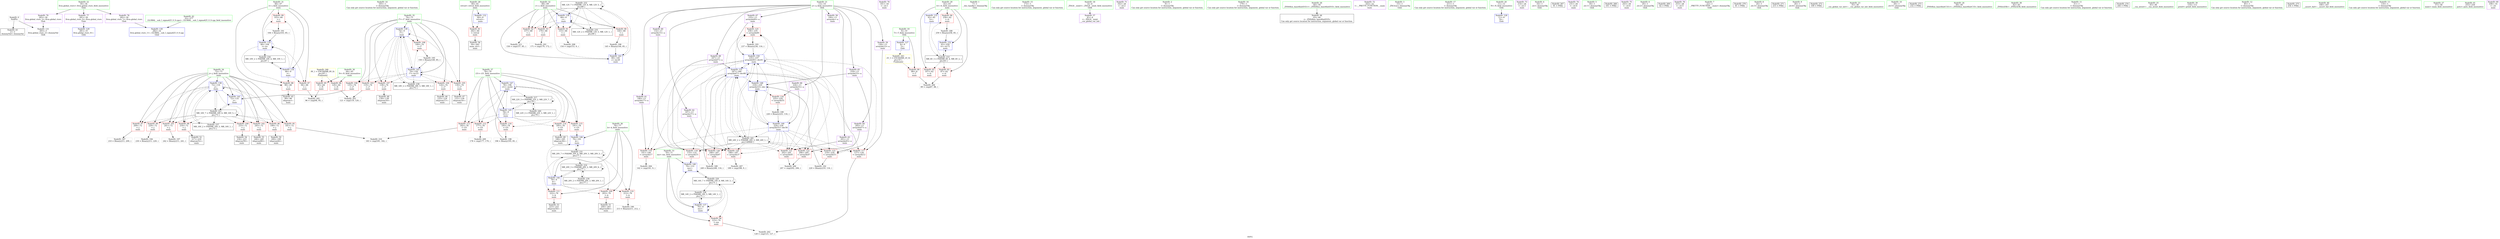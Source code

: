 digraph "SVFG" {
	label="SVFG";

	Node0x55f6f7ce0110 [shape=record,color=grey,label="{NodeID: 0\nNullPtr}"];
	Node0x55f6f7ce0110 -> Node0x55f6f7cfd8e0[style=solid];
	Node0x55f6f7ce0110 -> Node0x55f6f7d04250[style=solid];
	Node0x55f6f7cfde20 [shape=record,color=red,label="{NodeID: 97\n209\<--72\n\<--j\nmain\n}"];
	Node0x55f6f7cfde20 -> Node0x55f6f7d06db0[style=solid];
	Node0x55f6f7ce18d0 [shape=record,color=green,label="{NodeID: 14\n165\<--1\n\<--dummyObj\nCan only get source location for instruction, argument, global var or function.}"];
	Node0x55f6f7d018c0 [shape=record,color=grey,label="{NodeID: 194\n230 = Binary(211, 229, )\n}"];
	Node0x55f6f7cfe980 [shape=record,color=red,label="{NodeID: 111\n222\<--76\n\<--k\nmain\n}"];
	Node0x55f6f7cfe980 -> Node0x55f6f7cff180[style=solid];
	Node0x55f6f7ce1360 [shape=record,color=green,label="{NodeID: 28\n60\<--61\nretval\<--retval_field_insensitive\nmain\n}"];
	Node0x55f6f7ce1360 -> Node0x55f6f7d008d0[style=solid];
	Node0x55f6f7ce1360 -> Node0x55f6f7d04350[style=solid];
	Node0x55f6f7d09d40 [shape=record,color=grey,label="{NodeID: 208\n154 = cmp(153, 9, )\n}"];
	Node0x55f6f7d03cb0 [shape=record,color=red,label="{NodeID: 125\n236\<--235\n\<--arrayidx60\nmain\n}"];
	Node0x55f6f7d03cb0 -> Node0x55f6f7d01740[style=solid];
	Node0x55f6f7cfd7e0 [shape=record,color=green,label="{NodeID: 42\n32\<--277\n_GLOBAL__sub_I_sigma425_0_0.cpp\<--_GLOBAL__sub_I_sigma425_0_0.cpp_field_insensitive\n}"];
	Node0x55f6f7cfd7e0 -> Node0x55f6f7d04150[style=solid];
	Node0x55f6f7d04900 [shape=record,color=blue,label="{NodeID: 139\n74\<--9\ni7\<--\nmain\n}"];
	Node0x55f6f7d04900 -> Node0x55f6f7cfe300[style=dashed];
	Node0x55f6f7d04900 -> Node0x55f6f7cfe3d0[style=dashed];
	Node0x55f6f7d04900 -> Node0x55f6f7cfe4a0[style=dashed];
	Node0x55f6f7d04900 -> Node0x55f6f7cfe570[style=dashed];
	Node0x55f6f7d04900 -> Node0x55f6f7cfe640[style=dashed];
	Node0x55f6f7d04900 -> Node0x55f6f7cfe710[style=dashed];
	Node0x55f6f7d04900 -> Node0x55f6f7d04900[style=dashed];
	Node0x55f6f7d04900 -> Node0x55f6f7d04c40[style=dashed];
	Node0x55f6f7d04900 -> Node0x55f6f7d18a30[style=dashed];
	Node0x55f6f7cff3f0 [shape=record,color=black,label="{NodeID: 56\n59\<--262\nmain_ret\<--\nmain\n}"];
	Node0x55f6f7d18030 [shape=record,color=black,label="{NodeID: 236\nMR_14V_2 = PHI(MR_14V_5, MR_14V_1, )\npts\{71 \}\n}"];
	Node0x55f6f7d18030 -> Node0x55f6f7d04760[style=dashed];
	Node0x55f6f7cfff50 [shape=record,color=purple,label="{NodeID: 70\n161\<--18\n\<--.str.1\nmain\n}"];
	Node0x55f6f7d00b40 [shape=record,color=red,label="{NodeID: 84\n258\<--62\n\<--tt\nmain\n}"];
	Node0x55f6f7d00b40 -> Node0x55f6f7d06f30[style=solid];
	Node0x55f6f7cf8ed0 [shape=record,color=green,label="{NodeID: 1\n7\<--1\n__dso_handle\<--dummyObj\nGlob }"];
	Node0x55f6f7cfdef0 [shape=record,color=red,label="{NodeID: 98\n216\<--72\n\<--j\nmain\n}"];
	Node0x55f6f7cfdef0 -> Node0x55f6f7cff0b0[style=solid];
	Node0x55f6f7ce19a0 [shape=record,color=green,label="{NodeID: 15\n172\<--1\n\<--dummyObj\nCan only get source location for instruction, argument, global var or function.}"];
	Node0x55f6f7d01a40 [shape=record,color=grey,label="{NodeID: 195\n150 = Binary(149, 85, )\n}"];
	Node0x55f6f7d01a40 -> Node0x55f6f7d04c40[style=solid];
	Node0x55f6f7cfea50 [shape=record,color=red,label="{NodeID: 112\n177\<--78\n\<--i31\nmain\n}"];
	Node0x55f6f7cfea50 -> Node0x55f6f7d09ec0[style=solid];
	Node0x55f6f7ce1430 [shape=record,color=green,label="{NodeID: 29\n62\<--63\ntt\<--tt_field_insensitive\nmain\n}"];
	Node0x55f6f7ce1430 -> Node0x55f6f7d009a0[style=solid];
	Node0x55f6f7ce1430 -> Node0x55f6f7d00a70[style=solid];
	Node0x55f6f7ce1430 -> Node0x55f6f7d00b40[style=solid];
	Node0x55f6f7ce1430 -> Node0x55f6f7d04420[style=solid];
	Node0x55f6f7ce1430 -> Node0x55f6f7d05390[style=solid];
	Node0x55f6f7d09ec0 [shape=record,color=grey,label="{NodeID: 209\n178 = cmp(177, 179, )\n}"];
	Node0x55f6f7d03d80 [shape=record,color=red,label="{NodeID: 126\n248\<--247\n\<--arrayidx67\nmain\n}"];
	Node0x55f6f7d03d80 -> Node0x55f6f7d070b0[style=solid];
	Node0x55f6f7cfd8e0 [shape=record,color=black,label="{NodeID: 43\n2\<--3\ndummyVal\<--dummyVal\n}"];
	Node0x55f6f7d049d0 [shape=record,color=blue,label="{NodeID: 140\n70\<--133\nmx\<--\nmain\n}"];
	Node0x55f6f7d049d0 -> Node0x55f6f7d13030[style=dashed];
	Node0x55f6f7cff4c0 [shape=record,color=purple,label="{NodeID: 57\n41\<--4\n\<--_ZStL8__ioinit\n__cxx_global_var_init\n}"];
	Node0x55f6f7d18530 [shape=record,color=black,label="{NodeID: 237\nMR_16V_2 = PHI(MR_16V_5, MR_16V_1, )\npts\{73 \}\n}"];
	Node0x55f6f7d18530 -> Node0x55f6f7d04830[style=dashed];
	Node0x55f6f7d00020 [shape=record,color=purple,label="{NodeID: 71\n162\<--20\n\<--.str.2\nmain\n}"];
	Node0x55f6f7d00c10 [shape=record,color=red,label="{NodeID: 85\n95\<--64\n\<--N\nmain\n}"];
	Node0x55f6f7d00c10 -> Node0x55f6f7d098c0[style=solid];
	Node0x55f6f7cdf220 [shape=record,color=green,label="{NodeID: 2\n9\<--1\n\<--dummyObj\nCan only get source location for instruction, argument, global var or function.}"];
	Node0x55f6f7cfdfc0 [shape=record,color=red,label="{NodeID: 99\n229\<--72\n\<--j\nmain\n}"];
	Node0x55f6f7cfdfc0 -> Node0x55f6f7d018c0[style=solid];
	Node0x55f6f7ce1a70 [shape=record,color=green,label="{NodeID: 16\n179\<--1\n\<--dummyObj\nCan only get source location for instruction, argument, global var or function.}"];
	Node0x55f6f7d01bc0 [shape=record,color=grey,label="{NodeID: 196\n145 = Binary(144, 85, )\n}"];
	Node0x55f6f7d01bc0 -> Node0x55f6f7d04b70[style=solid];
	Node0x55f6f7cfeb20 [shape=record,color=red,label="{NodeID: 113\n182\<--78\n\<--i31\nmain\n}"];
	Node0x55f6f7cfeb20 -> Node0x55f6f7d0a040[style=solid];
	Node0x55f6f7ce1500 [shape=record,color=green,label="{NodeID: 30\n64\<--65\nN\<--N_field_insensitive\nmain\n}"];
	Node0x55f6f7ce1500 -> Node0x55f6f7d00c10[style=solid];
	Node0x55f6f7ce1500 -> Node0x55f6f7d00ce0[style=solid];
	Node0x55f6f7d0a040 [shape=record,color=grey,label="{NodeID: 210\n183 = cmp(181, 182, )\n}"];
	Node0x55f6f7d03e50 [shape=record,color=blue,label="{NodeID: 127\n8\<--9\nT\<--\nGlob }"];
	Node0x55f6f7d03e50 -> Node0x55f6f7d1a730[style=dashed];
	Node0x55f6f7cfd9e0 [shape=record,color=black,label="{NodeID: 44\n43\<--44\n\<--_ZNSt8ios_base4InitD1Ev\nCan only get source location for instruction, argument, global var or function.}"];
	Node0x55f6f7d04aa0 [shape=record,color=blue,label="{NodeID: 141\n72\<--135\nj\<--\nmain\n}"];
	Node0x55f6f7d04aa0 -> Node0x55f6f7d13530[style=dashed];
	Node0x55f6f7cff590 [shape=record,color=purple,label="{NodeID: 58\n100\<--13\narrayidx\<--a\nmain\n}"];
	Node0x55f6f7d18a30 [shape=record,color=black,label="{NodeID: 238\nMR_18V_2 = PHI(MR_18V_5, MR_18V_1, )\npts\{75 \}\n}"];
	Node0x55f6f7d18a30 -> Node0x55f6f7d04900[style=dashed];
	Node0x55f6f7d000f0 [shape=record,color=purple,label="{NodeID: 72\n163\<--22\n\<--__PRETTY_FUNCTION__.main\nmain\n}"];
	Node0x55f6f7d00ce0 [shape=record,color=red,label="{NodeID: 86\n120\<--64\n\<--N\nmain\n}"];
	Node0x55f6f7d00ce0 -> Node0x55f6f7d095c0[style=solid];
	Node0x55f6f7ce0470 [shape=record,color=green,label="{NodeID: 3\n15\<--1\n_ZSt3cin\<--dummyObj\nGlob }"];
	Node0x55f6f7cfe090 [shape=record,color=red,label="{NodeID: 100\n233\<--72\n\<--j\nmain\n}"];
	Node0x55f6f7cfe090 -> Node0x55f6f7cff250[style=solid];
	Node0x55f6f7ce1bb0 [shape=record,color=green,label="{NodeID: 17\n211\<--1\n\<--dummyObj\nCan only get source location for instruction, argument, global var or function.}"];
	Node0x55f6f7d01d40 [shape=record,color=grey,label="{NodeID: 197\n242 = Binary(211, 241, )\n}"];
	Node0x55f6f7cfebf0 [shape=record,color=red,label="{NodeID: 114\n185\<--78\n\<--i31\nmain\n}"];
	Node0x55f6f7cfebf0 -> Node0x55f6f7cfee40[style=solid];
	Node0x55f6f7cfcfd0 [shape=record,color=green,label="{NodeID: 31\n66\<--67\ni\<--i_field_insensitive\nmain\n}"];
	Node0x55f6f7cfcfd0 -> Node0x55f6f7d00db0[style=solid];
	Node0x55f6f7cfcfd0 -> Node0x55f6f7d00e80[style=solid];
	Node0x55f6f7cfcfd0 -> Node0x55f6f7d00f50[style=solid];
	Node0x55f6f7cfcfd0 -> Node0x55f6f7d044f0[style=solid];
	Node0x55f6f7cfcfd0 -> Node0x55f6f7d045c0[style=solid];
	Node0x55f6f7d0a1c0 [shape=record,color=grey,label="{NodeID: 211\n158 = cmp(157, 85, )\n}"];
	Node0x55f6f7d03f50 [shape=record,color=blue,label="{NodeID: 128\n11\<--9\nN\<--\nGlob }"];
	Node0x55f6f7cfdae0 [shape=record,color=black,label="{NodeID: 45\n99\<--98\nidxprom\<--\nmain\n}"];
	Node0x55f6f7d04b70 [shape=record,color=blue,label="{NodeID: 142\n68\<--145\nc\<--inc20\nmain\n}"];
	Node0x55f6f7d04b70 -> Node0x55f6f7d16c30[style=dashed];
	Node0x55f6f7cff660 [shape=record,color=purple,label="{NodeID: 59\n126\<--13\narrayidx12\<--a\nmain\n}"];
	Node0x55f6f7cff660 -> Node0x55f6f7d03630[style=solid];
	Node0x55f6f7d19740 [shape=record,color=black,label="{NodeID: 239\nMR_20V_2 = PHI(MR_20V_3, MR_20V_1, )\npts\{77 \}\n}"];
	Node0x55f6f7d19740 -> Node0x55f6f7d11c30[style=dashed];
	Node0x55f6f7d001c0 [shape=record,color=purple,label="{NodeID: 73\n214\<--24\n\<--.str.3\nmain\n}"];
	Node0x55f6f7d00db0 [shape=record,color=red,label="{NodeID: 87\n94\<--66\n\<--i\nmain\n}"];
	Node0x55f6f7d00db0 -> Node0x55f6f7d098c0[style=solid];
	Node0x55f6f7ce02f0 [shape=record,color=green,label="{NodeID: 4\n16\<--1\n.str\<--dummyObj\nGlob }"];
	Node0x55f6f7d277a0 [shape=record,color=black,label="{NodeID: 267\n91 = PHI()\n}"];
	Node0x55f6f7cfe160 [shape=record,color=red,label="{NodeID: 101\n241\<--72\n\<--j\nmain\n}"];
	Node0x55f6f7cfe160 -> Node0x55f6f7d01d40[style=solid];
	Node0x55f6f7ce1c80 [shape=record,color=green,label="{NodeID: 18\n4\<--6\n_ZStL8__ioinit\<--_ZStL8__ioinit_field_insensitive\nGlob }"];
	Node0x55f6f7ce1c80 -> Node0x55f6f7cff4c0[style=solid];
	Node0x55f6f7d01ec0 [shape=record,color=grey,label="{NodeID: 198\n196 = Binary(195, 85, )\n}"];
	Node0x55f6f7d01ec0 -> Node0x55f6f7d04f80[style=solid];
	Node0x55f6f7cfecc0 [shape=record,color=red,label="{NodeID: 115\n191\<--78\n\<--i31\nmain\n}"];
	Node0x55f6f7cfecc0 -> Node0x55f6f7d04eb0[style=solid];
	Node0x55f6f7cfd060 [shape=record,color=green,label="{NodeID: 32\n68\<--69\nc\<--c_field_insensitive\nmain\n}"];
	Node0x55f6f7cfd060 -> Node0x55f6f7d01020[style=solid];
	Node0x55f6f7cfd060 -> Node0x55f6f7d010f0[style=solid];
	Node0x55f6f7cfd060 -> Node0x55f6f7d011c0[style=solid];
	Node0x55f6f7cfd060 -> Node0x55f6f7d01290[style=solid];
	Node0x55f6f7cfd060 -> Node0x55f6f7d04690[style=solid];
	Node0x55f6f7cfd060 -> Node0x55f6f7d04b70[style=solid];
	Node0x55f6f7d04050 [shape=record,color=blue,label="{NodeID: 129\n281\<--31\nllvm.global_ctors_0\<--\nGlob }"];
	Node0x55f6f7cfdbb0 [shape=record,color=black,label="{NodeID: 46\n125\<--124\nidxprom11\<--\nmain\n}"];
	Node0x55f6f7d04c40 [shape=record,color=blue,label="{NodeID: 143\n74\<--150\ni7\<--inc23\nmain\n}"];
	Node0x55f6f7d04c40 -> Node0x55f6f7cfe300[style=dashed];
	Node0x55f6f7d04c40 -> Node0x55f6f7cfe3d0[style=dashed];
	Node0x55f6f7d04c40 -> Node0x55f6f7cfe4a0[style=dashed];
	Node0x55f6f7d04c40 -> Node0x55f6f7cfe570[style=dashed];
	Node0x55f6f7d04c40 -> Node0x55f6f7cfe640[style=dashed];
	Node0x55f6f7d04c40 -> Node0x55f6f7cfe710[style=dashed];
	Node0x55f6f7d04c40 -> Node0x55f6f7d04900[style=dashed];
	Node0x55f6f7d04c40 -> Node0x55f6f7d04c40[style=dashed];
	Node0x55f6f7d04c40 -> Node0x55f6f7d18a30[style=dashed];
	Node0x55f6f7cff730 [shape=record,color=purple,label="{NodeID: 60\n132\<--13\narrayidx15\<--a\nmain\n}"];
	Node0x55f6f7cff730 -> Node0x55f6f7d03700[style=solid];
	Node0x55f6f7d19830 [shape=record,color=black,label="{NodeID: 240\nMR_22V_2 = PHI(MR_22V_3, MR_22V_1, )\npts\{79 \}\n}"];
	Node0x55f6f7d19830 -> Node0x55f6f7d12130[style=dashed];
	Node0x55f6f7d00290 [shape=record,color=purple,label="{NodeID: 74\n231\<--26\n\<--.str.4\nmain\n}"];
	Node0x55f6f7d00e80 [shape=record,color=red,label="{NodeID: 88\n98\<--66\n\<--i\nmain\n}"];
	Node0x55f6f7d00e80 -> Node0x55f6f7cfdae0[style=solid];
	Node0x55f6f7ce0380 [shape=record,color=green,label="{NodeID: 5\n18\<--1\n.str.1\<--dummyObj\nGlob }"];
	Node0x55f6f7d27f40 [shape=record,color=black,label="{NodeID: 268\n101 = PHI()\n}"];
	Node0x55f6f7cfe230 [shape=record,color=red,label="{NodeID: 102\n245\<--72\n\<--j\nmain\n}"];
	Node0x55f6f7cfe230 -> Node0x55f6f7cff320[style=solid];
	Node0x55f6f7ce1d50 [shape=record,color=green,label="{NodeID: 19\n8\<--10\nT\<--T_field_insensitive\nGlob }"];
	Node0x55f6f7ce1d50 -> Node0x55f6f7d00800[style=solid];
	Node0x55f6f7ce1d50 -> Node0x55f6f7d03e50[style=solid];
	Node0x55f6f7d02040 [shape=record,color=grey,label="{NodeID: 199\n226 = Binary(225, 116, )\n}"];
	Node0x55f6f7d02040 -> Node0x55f6f7d05120[style=solid];
	Node0x55f6f7d03560 [shape=record,color=red,label="{NodeID: 116\n195\<--78\n\<--i31\nmain\n}"];
	Node0x55f6f7d03560 -> Node0x55f6f7d01ec0[style=solid];
	Node0x55f6f7cfd0f0 [shape=record,color=green,label="{NodeID: 33\n70\<--71\nmx\<--mx_field_insensitive\nmain\n}"];
	Node0x55f6f7cfd0f0 -> Node0x55f6f7d01360[style=solid];
	Node0x55f6f7cfd0f0 -> Node0x55f6f7d04760[style=solid];
	Node0x55f6f7cfd0f0 -> Node0x55f6f7d049d0[style=solid];
	Node0x55f6f7d04150 [shape=record,color=blue,label="{NodeID: 130\n282\<--32\nllvm.global_ctors_1\<--_GLOBAL__sub_I_sigma425_0_0.cpp\nGlob }"];
	Node0x55f6f7cfdc80 [shape=record,color=black,label="{NodeID: 47\n131\<--130\nidxprom14\<--\nmain\n}"];
	Node0x55f6f7d04d10 [shape=record,color=blue,label="{NodeID: 144\n76\<--9\nk\<--\nmain\n}"];
	Node0x55f6f7d04d10 -> Node0x55f6f7cfe7e0[style=dashed];
	Node0x55f6f7d04d10 -> Node0x55f6f7cfe8b0[style=dashed];
	Node0x55f6f7d04d10 -> Node0x55f6f7cfe980[style=dashed];
	Node0x55f6f7d04d10 -> Node0x55f6f7d04eb0[style=dashed];
	Node0x55f6f7d04d10 -> Node0x55f6f7d11c30[style=dashed];
	Node0x55f6f7d04d10 -> Node0x55f6f7d16730[style=dashed];
	Node0x55f6f7cff800 [shape=record,color=purple,label="{NodeID: 61\n140\<--13\narrayidx17\<--a\nmain\n}"];
	Node0x55f6f7cff800 -> Node0x55f6f7d037d0[style=solid];
	Node0x55f6f7d19d30 [shape=record,color=black,label="{NodeID: 241\nMR_24V_2 = PHI(MR_24V_3, MR_24V_1, )\npts\{140000 \}\n}"];
	Node0x55f6f7d19d30 -> Node0x55f6f7d03630[style=dashed];
	Node0x55f6f7d19d30 -> Node0x55f6f7d03700[style=dashed];
	Node0x55f6f7d19d30 -> Node0x55f6f7d037d0[style=dashed];
	Node0x55f6f7d19d30 -> Node0x55f6f7d038a0[style=dashed];
	Node0x55f6f7d19d30 -> Node0x55f6f7d03970[style=dashed];
	Node0x55f6f7d19d30 -> Node0x55f6f7d03a40[style=dashed];
	Node0x55f6f7d19d30 -> Node0x55f6f7d03b10[style=dashed];
	Node0x55f6f7d19d30 -> Node0x55f6f7d03cb0[style=dashed];
	Node0x55f6f7d19d30 -> Node0x55f6f7d03d80[style=dashed];
	Node0x55f6f7d19d30 -> Node0x55f6f7d05050[style=dashed];
	Node0x55f6f7d19d30 -> Node0x55f6f7d051f0[style=dashed];
	Node0x55f6f7d19d30 -> Node0x55f6f7d052c0[style=dashed];
	Node0x55f6f7d19d30 -> Node0x55f6f7d19d30[style=dashed];
	Node0x55f6f7d00360 [shape=record,color=purple,label="{NodeID: 75\n243\<--26\n\<--.str.4\nmain\n}"];
	Node0x55f6f7d00f50 [shape=record,color=red,label="{NodeID: 89\n103\<--66\n\<--i\nmain\n}"];
	Node0x55f6f7d00f50 -> Node0x55f6f7d073b0[style=solid];
	Node0x55f6f7ce0df0 [shape=record,color=green,label="{NodeID: 6\n20\<--1\n.str.2\<--dummyObj\nGlob }"];
	Node0x55f6f7d28040 [shape=record,color=black,label="{NodeID: 269\n42 = PHI()\n}"];
	Node0x55f6f7cfe300 [shape=record,color=red,label="{NodeID: 103\n119\<--74\n\<--i7\nmain\n}"];
	Node0x55f6f7cfe300 -> Node0x55f6f7d095c0[style=solid];
	Node0x55f6f7ce1e20 [shape=record,color=green,label="{NodeID: 20\n11\<--12\nN\<--N_field_insensitive\nGlob }"];
	Node0x55f6f7ce1e20 -> Node0x55f6f7d03f50[style=solid];
	Node0x55f6f7d021c0 [shape=record,color=grey,label="{NodeID: 200\n207 = cmp(202, 206, )\n}"];
	Node0x55f6f7d03630 [shape=record,color=red,label="{NodeID: 117\n127\<--126\n\<--arrayidx12\nmain\n}"];
	Node0x55f6f7d03630 -> Node0x55f6f7d09480[style=solid];
	Node0x55f6f7cfd180 [shape=record,color=green,label="{NodeID: 34\n72\<--73\nj\<--j_field_insensitive\nmain\n}"];
	Node0x55f6f7cfd180 -> Node0x55f6f7d01430[style=solid];
	Node0x55f6f7cfd180 -> Node0x55f6f7cfdd50[style=solid];
	Node0x55f6f7cfd180 -> Node0x55f6f7cfde20[style=solid];
	Node0x55f6f7cfd180 -> Node0x55f6f7cfdef0[style=solid];
	Node0x55f6f7cfd180 -> Node0x55f6f7cfdfc0[style=solid];
	Node0x55f6f7cfd180 -> Node0x55f6f7cfe090[style=solid];
	Node0x55f6f7cfd180 -> Node0x55f6f7cfe160[style=solid];
	Node0x55f6f7cfd180 -> Node0x55f6f7cfe230[style=solid];
	Node0x55f6f7cfd180 -> Node0x55f6f7d04830[style=solid];
	Node0x55f6f7cfd180 -> Node0x55f6f7d04aa0[style=solid];
	Node0x55f6f7d04250 [shape=record,color=blue, style = dotted,label="{NodeID: 131\n283\<--3\nllvm.global_ctors_2\<--dummyVal\nGlob }"];
	Node0x55f6f7cfed70 [shape=record,color=black,label="{NodeID: 48\n139\<--138\nidxprom16\<--\nmain\n}"];
	Node0x55f6f7d04de0 [shape=record,color=blue,label="{NodeID: 145\n78\<--9\ni31\<--\nmain\n}"];
	Node0x55f6f7d04de0 -> Node0x55f6f7cfea50[style=dashed];
	Node0x55f6f7d04de0 -> Node0x55f6f7cfeb20[style=dashed];
	Node0x55f6f7d04de0 -> Node0x55f6f7cfebf0[style=dashed];
	Node0x55f6f7d04de0 -> Node0x55f6f7cfecc0[style=dashed];
	Node0x55f6f7d04de0 -> Node0x55f6f7d03560[style=dashed];
	Node0x55f6f7d04de0 -> Node0x55f6f7d04f80[style=dashed];
	Node0x55f6f7d04de0 -> Node0x55f6f7d12130[style=dashed];
	Node0x55f6f7cff8d0 [shape=record,color=purple,label="{NodeID: 62\n187\<--13\narrayidx37\<--a\nmain\n}"];
	Node0x55f6f7cff8d0 -> Node0x55f6f7d038a0[style=solid];
	Node0x55f6f7d00430 [shape=record,color=purple,label="{NodeID: 76\n253\<--28\n\<--.str.5\nmain\n}"];
	Node0x55f6f7d01020 [shape=record,color=red,label="{NodeID: 90\n144\<--68\n\<--c\nmain\n}"];
	Node0x55f6f7d01020 -> Node0x55f6f7d01bc0[style=solid];
	Node0x55f6f7ce0e80 [shape=record,color=green,label="{NodeID: 7\n22\<--1\n__PRETTY_FUNCTION__.main\<--dummyObj\nGlob }"];
	Node0x55f6f7d28140 [shape=record,color=black,label="{NodeID: 270\n81 = PHI()\n}"];
	Node0x55f6f7d06db0 [shape=record,color=grey,label="{NodeID: 187\n210 = Binary(211, 209, )\n}"];
	Node0x55f6f7cfe3d0 [shape=record,color=red,label="{NodeID: 104\n124\<--74\n\<--i7\nmain\n}"];
	Node0x55f6f7cfe3d0 -> Node0x55f6f7cfdbb0[style=solid];
	Node0x55f6f7ce0560 [shape=record,color=green,label="{NodeID: 21\n13\<--14\na\<--a_field_insensitive\nGlob }"];
	Node0x55f6f7ce0560 -> Node0x55f6f7cff590[style=solid];
	Node0x55f6f7ce0560 -> Node0x55f6f7cff660[style=solid];
	Node0x55f6f7ce0560 -> Node0x55f6f7cff730[style=solid];
	Node0x55f6f7ce0560 -> Node0x55f6f7cff800[style=solid];
	Node0x55f6f7ce0560 -> Node0x55f6f7cff8d0[style=solid];
	Node0x55f6f7ce0560 -> Node0x55f6f7cff9a0[style=solid];
	Node0x55f6f7ce0560 -> Node0x55f6f7cffa70[style=solid];
	Node0x55f6f7ce0560 -> Node0x55f6f7cffb40[style=solid];
	Node0x55f6f7ce0560 -> Node0x55f6f7cffc10[style=solid];
	Node0x55f6f7ce0560 -> Node0x55f6f7cffce0[style=solid];
	Node0x55f6f7ce0560 -> Node0x55f6f7cffdb0[style=solid];
	Node0x55f6f7d02340 [shape=record,color=grey,label="{NodeID: 201\n171 = cmp(170, 172, )\n}"];
	Node0x55f6f7d03700 [shape=record,color=red,label="{NodeID: 118\n133\<--132\n\<--arrayidx15\nmain\n}"];
	Node0x55f6f7d03700 -> Node0x55f6f7d049d0[style=solid];
	Node0x55f6f7cfd210 [shape=record,color=green,label="{NodeID: 35\n74\<--75\ni7\<--i7_field_insensitive\nmain\n}"];
	Node0x55f6f7cfd210 -> Node0x55f6f7cfe300[style=solid];
	Node0x55f6f7cfd210 -> Node0x55f6f7cfe3d0[style=solid];
	Node0x55f6f7cfd210 -> Node0x55f6f7cfe4a0[style=solid];
	Node0x55f6f7cfd210 -> Node0x55f6f7cfe570[style=solid];
	Node0x55f6f7cfd210 -> Node0x55f6f7cfe640[style=solid];
	Node0x55f6f7cfd210 -> Node0x55f6f7cfe710[style=solid];
	Node0x55f6f7cfd210 -> Node0x55f6f7d04900[style=solid];
	Node0x55f6f7cfd210 -> Node0x55f6f7d04c40[style=solid];
	Node0x55f6f7d04350 [shape=record,color=blue,label="{NodeID: 132\n60\<--9\nretval\<--\nmain\n}"];
	Node0x55f6f7d04350 -> Node0x55f6f7d008d0[style=dashed];
	Node0x55f6f7cfee40 [shape=record,color=black,label="{NodeID: 49\n186\<--185\nidxprom36\<--\nmain\n}"];
	Node0x55f6f7d04eb0 [shape=record,color=blue,label="{NodeID: 146\n76\<--191\nk\<--\nmain\n}"];
	Node0x55f6f7d04eb0 -> Node0x55f6f7d16730[style=dashed];
	Node0x55f6f7cff9a0 [shape=record,color=purple,label="{NodeID: 63\n201\<--13\narrayidx45\<--a\nmain\n}"];
	Node0x55f6f7cff9a0 -> Node0x55f6f7d03970[style=solid];
	Node0x55f6f7d1a730 [shape=record,color=yellow,style=double,label="{NodeID: 243\n2V_1 = ENCHI(MR_2V_0)\npts\{10 \}\nFun[main]}"];
	Node0x55f6f7d1a730 -> Node0x55f6f7d00800[style=dashed];
	Node0x55f6f7d00500 [shape=record,color=purple,label="{NodeID: 77\n281\<--30\nllvm.global_ctors_0\<--llvm.global_ctors\nGlob }"];
	Node0x55f6f7d00500 -> Node0x55f6f7d04050[style=solid];
	Node0x55f6f7d010f0 [shape=record,color=red,label="{NodeID: 91\n153\<--68\n\<--c\nmain\n}"];
	Node0x55f6f7d010f0 -> Node0x55f6f7d09d40[style=solid];
	Node0x55f6f7ce1660 [shape=record,color=green,label="{NodeID: 8\n24\<--1\n.str.3\<--dummyObj\nGlob }"];
	Node0x55f6f7d28240 [shape=record,color=black,label="{NodeID: 271\n215 = PHI()\n}"];
	Node0x55f6f7d06f30 [shape=record,color=grey,label="{NodeID: 188\n259 = Binary(258, 85, )\n}"];
	Node0x55f6f7d06f30 -> Node0x55f6f7d05390[style=solid];
	Node0x55f6f7cfe4a0 [shape=record,color=red,label="{NodeID: 105\n130\<--74\n\<--i7\nmain\n}"];
	Node0x55f6f7cfe4a0 -> Node0x55f6f7cfdc80[style=solid];
	Node0x55f6f7ce0630 [shape=record,color=green,label="{NodeID: 22\n30\<--34\nllvm.global_ctors\<--llvm.global_ctors_field_insensitive\nGlob }"];
	Node0x55f6f7ce0630 -> Node0x55f6f7d00500[style=solid];
	Node0x55f6f7ce0630 -> Node0x55f6f7d00600[style=solid];
	Node0x55f6f7ce0630 -> Node0x55f6f7d00700[style=solid];
	Node0x55f6f7d09480 [shape=record,color=grey,label="{NodeID: 202\n128 = cmp(123, 127, )\n}"];
	Node0x55f6f7d037d0 [shape=record,color=red,label="{NodeID: 119\n141\<--140\n\<--arrayidx17\nmain\n}"];
	Node0x55f6f7d037d0 -> Node0x55f6f7d09740[style=solid];
	Node0x55f6f7cfd2a0 [shape=record,color=green,label="{NodeID: 36\n76\<--77\nk\<--k_field_insensitive\nmain\n}"];
	Node0x55f6f7cfd2a0 -> Node0x55f6f7cfe7e0[style=solid];
	Node0x55f6f7cfd2a0 -> Node0x55f6f7cfe8b0[style=solid];
	Node0x55f6f7cfd2a0 -> Node0x55f6f7cfe980[style=solid];
	Node0x55f6f7cfd2a0 -> Node0x55f6f7d04d10[style=solid];
	Node0x55f6f7cfd2a0 -> Node0x55f6f7d04eb0[style=solid];
	Node0x55f6f7d11c30 [shape=record,color=black,label="{NodeID: 216\nMR_20V_3 = PHI(MR_20V_2, MR_20V_8, )\npts\{77 \}\n}"];
	Node0x55f6f7d11c30 -> Node0x55f6f7d04d10[style=dashed];
	Node0x55f6f7d11c30 -> Node0x55f6f7d11c30[style=dashed];
	Node0x55f6f7d11c30 -> Node0x55f6f7d19740[style=dashed];
	Node0x55f6f7d04420 [shape=record,color=blue,label="{NodeID: 133\n62\<--85\ntt\<--\nmain\n}"];
	Node0x55f6f7d04420 -> Node0x55f6f7d17130[style=dashed];
	Node0x55f6f7cfef10 [shape=record,color=black,label="{NodeID: 50\n200\<--199\nidxprom44\<--\nmain\n}"];
	Node0x55f6f7d04f80 [shape=record,color=blue,label="{NodeID: 147\n78\<--196\ni31\<--inc42\nmain\n}"];
	Node0x55f6f7d04f80 -> Node0x55f6f7cfea50[style=dashed];
	Node0x55f6f7d04f80 -> Node0x55f6f7cfeb20[style=dashed];
	Node0x55f6f7d04f80 -> Node0x55f6f7cfebf0[style=dashed];
	Node0x55f6f7d04f80 -> Node0x55f6f7cfecc0[style=dashed];
	Node0x55f6f7d04f80 -> Node0x55f6f7d03560[style=dashed];
	Node0x55f6f7d04f80 -> Node0x55f6f7d04f80[style=dashed];
	Node0x55f6f7d04f80 -> Node0x55f6f7d12130[style=dashed];
	Node0x55f6f7cffa70 [shape=record,color=purple,label="{NodeID: 64\n205\<--13\narrayidx47\<--a\nmain\n}"];
	Node0x55f6f7cffa70 -> Node0x55f6f7d03a40[style=solid];
	Node0x55f6f7d00600 [shape=record,color=purple,label="{NodeID: 78\n282\<--30\nllvm.global_ctors_1\<--llvm.global_ctors\nGlob }"];
	Node0x55f6f7d00600 -> Node0x55f6f7d04150[style=solid];
	Node0x55f6f7d011c0 [shape=record,color=red,label="{NodeID: 92\n157\<--68\n\<--c\nmain\n}"];
	Node0x55f6f7d011c0 -> Node0x55f6f7d0a1c0[style=solid];
	Node0x55f6f7ce16f0 [shape=record,color=green,label="{NodeID: 9\n26\<--1\n.str.4\<--dummyObj\nGlob }"];
	Node0x55f6f7d28340 [shape=record,color=black,label="{NodeID: 272\n109 = PHI()\n}"];
	Node0x55f6f7d070b0 [shape=record,color=grey,label="{NodeID: 189\n249 = Binary(248, 116, )\n}"];
	Node0x55f6f7d070b0 -> Node0x55f6f7d052c0[style=solid];
	Node0x55f6f7cfe570 [shape=record,color=red,label="{NodeID: 106\n135\<--74\n\<--i7\nmain\n}"];
	Node0x55f6f7cfe570 -> Node0x55f6f7d04aa0[style=solid];
	Node0x55f6f7ce0700 [shape=record,color=green,label="{NodeID: 23\n35\<--36\n__cxx_global_var_init\<--__cxx_global_var_init_field_insensitive\n}"];
	Node0x55f6f7d095c0 [shape=record,color=grey,label="{NodeID: 203\n121 = cmp(119, 120, )\n}"];
	Node0x55f6f7d038a0 [shape=record,color=red,label="{NodeID: 120\n188\<--187\n\<--arrayidx37\nmain\n}"];
	Node0x55f6f7d038a0 -> Node0x55f6f7d09bc0[style=solid];
	Node0x55f6f7cfd370 [shape=record,color=green,label="{NodeID: 37\n78\<--79\ni31\<--i31_field_insensitive\nmain\n}"];
	Node0x55f6f7cfd370 -> Node0x55f6f7cfea50[style=solid];
	Node0x55f6f7cfd370 -> Node0x55f6f7cfeb20[style=solid];
	Node0x55f6f7cfd370 -> Node0x55f6f7cfebf0[style=solid];
	Node0x55f6f7cfd370 -> Node0x55f6f7cfecc0[style=solid];
	Node0x55f6f7cfd370 -> Node0x55f6f7d03560[style=solid];
	Node0x55f6f7cfd370 -> Node0x55f6f7d04de0[style=solid];
	Node0x55f6f7cfd370 -> Node0x55f6f7d04f80[style=solid];
	Node0x55f6f7d12130 [shape=record,color=black,label="{NodeID: 217\nMR_22V_3 = PHI(MR_22V_2, MR_22V_7, )\npts\{79 \}\n}"];
	Node0x55f6f7d12130 -> Node0x55f6f7d04de0[style=dashed];
	Node0x55f6f7d12130 -> Node0x55f6f7d12130[style=dashed];
	Node0x55f6f7d12130 -> Node0x55f6f7d19830[style=dashed];
	Node0x55f6f7d044f0 [shape=record,color=blue,label="{NodeID: 134\n66\<--9\ni\<--\nmain\n}"];
	Node0x55f6f7d044f0 -> Node0x55f6f7d00db0[style=dashed];
	Node0x55f6f7d044f0 -> Node0x55f6f7d00e80[style=dashed];
	Node0x55f6f7d044f0 -> Node0x55f6f7d00f50[style=dashed];
	Node0x55f6f7d044f0 -> Node0x55f6f7d045c0[style=dashed];
	Node0x55f6f7d044f0 -> Node0x55f6f7d17630[style=dashed];
	Node0x55f6f7cfefe0 [shape=record,color=black,label="{NodeID: 51\n204\<--203\nidxprom46\<--\nmain\n}"];
	Node0x55f6f7d16730 [shape=record,color=black,label="{NodeID: 231\nMR_20V_7 = PHI(MR_20V_6, MR_20V_5, MR_20V_5, )\npts\{77 \}\n}"];
	Node0x55f6f7d16730 -> Node0x55f6f7cfe7e0[style=dashed];
	Node0x55f6f7d16730 -> Node0x55f6f7cfe8b0[style=dashed];
	Node0x55f6f7d16730 -> Node0x55f6f7cfe980[style=dashed];
	Node0x55f6f7d16730 -> Node0x55f6f7d04eb0[style=dashed];
	Node0x55f6f7d16730 -> Node0x55f6f7d11c30[style=dashed];
	Node0x55f6f7d16730 -> Node0x55f6f7d16730[style=dashed];
	Node0x55f6f7d05050 [shape=record,color=blue,label="{NodeID: 148\n218\<--220\narrayidx53\<--dec\nmain\n}"];
	Node0x55f6f7d05050 -> Node0x55f6f7d03be0[style=dashed];
	Node0x55f6f7d05050 -> Node0x55f6f7d05120[style=dashed];
	Node0x55f6f7cffb40 [shape=record,color=purple,label="{NodeID: 65\n218\<--13\narrayidx53\<--a\nmain\n}"];
	Node0x55f6f7cffb40 -> Node0x55f6f7d03b10[style=solid];
	Node0x55f6f7cffb40 -> Node0x55f6f7d05050[style=solid];
	Node0x55f6f7d00700 [shape=record,color=purple,label="{NodeID: 79\n283\<--30\nllvm.global_ctors_2\<--llvm.global_ctors\nGlob }"];
	Node0x55f6f7d00700 -> Node0x55f6f7d04250[style=solid];
	Node0x55f6f7d01290 [shape=record,color=red,label="{NodeID: 93\n170\<--68\n\<--c\nmain\n}"];
	Node0x55f6f7d01290 -> Node0x55f6f7d02340[style=solid];
	Node0x55f6f7ce1780 [shape=record,color=green,label="{NodeID: 10\n28\<--1\n.str.5\<--dummyObj\nGlob }"];
	Node0x55f6f7d28440 [shape=record,color=black,label="{NodeID: 273\n232 = PHI()\n}"];
	Node0x55f6f7d07230 [shape=record,color=grey,label="{NodeID: 190\n213 = Binary(211, 212, )\n}"];
	Node0x55f6f7cfe640 [shape=record,color=red,label="{NodeID: 107\n138\<--74\n\<--i7\nmain\n}"];
	Node0x55f6f7cfe640 -> Node0x55f6f7cfed70[style=solid];
	Node0x55f6f7ce07d0 [shape=record,color=green,label="{NodeID: 24\n39\<--40\n_ZNSt8ios_base4InitC1Ev\<--_ZNSt8ios_base4InitC1Ev_field_insensitive\n}"];
	Node0x55f6f7d09740 [shape=record,color=grey,label="{NodeID: 204\n142 = cmp(141, 9, )\n}"];
	Node0x55f6f7d03970 [shape=record,color=red,label="{NodeID: 121\n202\<--201\n\<--arrayidx45\nmain\n}"];
	Node0x55f6f7d03970 -> Node0x55f6f7d021c0[style=solid];
	Node0x55f6f7cfd440 [shape=record,color=green,label="{NodeID: 38\n82\<--83\n_ZNSirsERi\<--_ZNSirsERi_field_insensitive\n}"];
	Node0x55f6f7d045c0 [shape=record,color=blue,label="{NodeID: 135\n66\<--104\ni\<--inc\nmain\n}"];
	Node0x55f6f7d045c0 -> Node0x55f6f7d00db0[style=dashed];
	Node0x55f6f7d045c0 -> Node0x55f6f7d00e80[style=dashed];
	Node0x55f6f7d045c0 -> Node0x55f6f7d00f50[style=dashed];
	Node0x55f6f7d045c0 -> Node0x55f6f7d045c0[style=dashed];
	Node0x55f6f7d045c0 -> Node0x55f6f7d17630[style=dashed];
	Node0x55f6f7cff0b0 [shape=record,color=black,label="{NodeID: 52\n217\<--216\nidxprom52\<--\nmain\n}"];
	Node0x55f6f7d16c30 [shape=record,color=black,label="{NodeID: 232\nMR_12V_7 = PHI(MR_12V_6, MR_12V_5, )\npts\{69 \}\n}"];
	Node0x55f6f7d16c30 -> Node0x55f6f7d01020[style=dashed];
	Node0x55f6f7d16c30 -> Node0x55f6f7d010f0[style=dashed];
	Node0x55f6f7d16c30 -> Node0x55f6f7d011c0[style=dashed];
	Node0x55f6f7d16c30 -> Node0x55f6f7d01290[style=dashed];
	Node0x55f6f7d16c30 -> Node0x55f6f7d04690[style=dashed];
	Node0x55f6f7d16c30 -> Node0x55f6f7d04b70[style=dashed];
	Node0x55f6f7d16c30 -> Node0x55f6f7d16c30[style=dashed];
	Node0x55f6f7d16c30 -> Node0x55f6f7d17b30[style=dashed];
	Node0x55f6f7d05120 [shape=record,color=blue,label="{NodeID: 149\n224\<--226\narrayidx55\<--dec56\nmain\n}"];
	Node0x55f6f7d05120 -> Node0x55f6f7d03630[style=dashed];
	Node0x55f6f7d05120 -> Node0x55f6f7d03700[style=dashed];
	Node0x55f6f7d05120 -> Node0x55f6f7d037d0[style=dashed];
	Node0x55f6f7d05120 -> Node0x55f6f7d038a0[style=dashed];
	Node0x55f6f7d05120 -> Node0x55f6f7d03970[style=dashed];
	Node0x55f6f7d05120 -> Node0x55f6f7d03a40[style=dashed];
	Node0x55f6f7d05120 -> Node0x55f6f7d03b10[style=dashed];
	Node0x55f6f7d05120 -> Node0x55f6f7d03cb0[style=dashed];
	Node0x55f6f7d05120 -> Node0x55f6f7d03d80[style=dashed];
	Node0x55f6f7d05120 -> Node0x55f6f7d05050[style=dashed];
	Node0x55f6f7d05120 -> Node0x55f6f7d051f0[style=dashed];
	Node0x55f6f7d05120 -> Node0x55f6f7d052c0[style=dashed];
	Node0x55f6f7d05120 -> Node0x55f6f7d19d30[style=dashed];
	Node0x55f6f7cffc10 [shape=record,color=purple,label="{NodeID: 66\n224\<--13\narrayidx55\<--a\nmain\n}"];
	Node0x55f6f7cffc10 -> Node0x55f6f7d03be0[style=solid];
	Node0x55f6f7cffc10 -> Node0x55f6f7d05120[style=solid];
	Node0x55f6f7d1b410 [shape=record,color=yellow,style=double,label="{NodeID: 246\n8V_1 = ENCHI(MR_8V_0)\npts\{65 \}\nFun[main]}"];
	Node0x55f6f7d1b410 -> Node0x55f6f7d00c10[style=dashed];
	Node0x55f6f7d1b410 -> Node0x55f6f7d00ce0[style=dashed];
	Node0x55f6f7d00800 [shape=record,color=red,label="{NodeID: 80\n88\<--8\n\<--T\nmain\n}"];
	Node0x55f6f7d00800 -> Node0x55f6f7d09a40[style=solid];
	Node0x55f6f7d01360 [shape=record,color=red,label="{NodeID: 94\n123\<--70\n\<--mx\nmain\n}"];
	Node0x55f6f7d01360 -> Node0x55f6f7d09480[style=solid];
	Node0x55f6f7ce2060 [shape=record,color=green,label="{NodeID: 11\n31\<--1\n\<--dummyObj\nCan only get source location for instruction, argument, global var or function.}"];
	Node0x55f6f7d28540 [shape=record,color=black,label="{NodeID: 274\n244 = PHI()\n}"];
	Node0x55f6f7d073b0 [shape=record,color=grey,label="{NodeID: 191\n104 = Binary(103, 85, )\n}"];
	Node0x55f6f7d073b0 -> Node0x55f6f7d045c0[style=solid];
	Node0x55f6f7cfe710 [shape=record,color=red,label="{NodeID: 108\n149\<--74\n\<--i7\nmain\n}"];
	Node0x55f6f7cfe710 -> Node0x55f6f7d01a40[style=solid];
	Node0x55f6f7ce1060 [shape=record,color=green,label="{NodeID: 25\n45\<--46\n__cxa_atexit\<--__cxa_atexit_field_insensitive\n}"];
	Node0x55f6f7d098c0 [shape=record,color=grey,label="{NodeID: 205\n96 = cmp(94, 95, )\n}"];
	Node0x55f6f7d03a40 [shape=record,color=red,label="{NodeID: 122\n206\<--205\n\<--arrayidx47\nmain\n}"];
	Node0x55f6f7d03a40 -> Node0x55f6f7d021c0[style=solid];
	Node0x55f6f7cfd510 [shape=record,color=green,label="{NodeID: 39\n110\<--111\nprintf\<--printf_field_insensitive\n}"];
	Node0x55f6f7d04690 [shape=record,color=blue,label="{NodeID: 136\n68\<--9\nc\<--\nmain\n}"];
	Node0x55f6f7d04690 -> Node0x55f6f7d01020[style=dashed];
	Node0x55f6f7d04690 -> Node0x55f6f7d010f0[style=dashed];
	Node0x55f6f7d04690 -> Node0x55f6f7d011c0[style=dashed];
	Node0x55f6f7d04690 -> Node0x55f6f7d01290[style=dashed];
	Node0x55f6f7d04690 -> Node0x55f6f7d04690[style=dashed];
	Node0x55f6f7d04690 -> Node0x55f6f7d04b70[style=dashed];
	Node0x55f6f7d04690 -> Node0x55f6f7d16c30[style=dashed];
	Node0x55f6f7d04690 -> Node0x55f6f7d17b30[style=dashed];
	Node0x55f6f7cff180 [shape=record,color=black,label="{NodeID: 53\n223\<--222\nidxprom54\<--\nmain\n}"];
	Node0x55f6f7d17130 [shape=record,color=black,label="{NodeID: 233\nMR_6V_3 = PHI(MR_6V_4, MR_6V_2, )\npts\{63 \}\n}"];
	Node0x55f6f7d17130 -> Node0x55f6f7d009a0[style=dashed];
	Node0x55f6f7d17130 -> Node0x55f6f7d00a70[style=dashed];
	Node0x55f6f7d17130 -> Node0x55f6f7d00b40[style=dashed];
	Node0x55f6f7d17130 -> Node0x55f6f7d05390[style=dashed];
	Node0x55f6f7d051f0 [shape=record,color=blue,label="{NodeID: 150\n235\<--237\narrayidx60\<--dec61\nmain\n}"];
	Node0x55f6f7d051f0 -> Node0x55f6f7d03630[style=dashed];
	Node0x55f6f7d051f0 -> Node0x55f6f7d03700[style=dashed];
	Node0x55f6f7d051f0 -> Node0x55f6f7d037d0[style=dashed];
	Node0x55f6f7d051f0 -> Node0x55f6f7d038a0[style=dashed];
	Node0x55f6f7d051f0 -> Node0x55f6f7d03970[style=dashed];
	Node0x55f6f7d051f0 -> Node0x55f6f7d03a40[style=dashed];
	Node0x55f6f7d051f0 -> Node0x55f6f7d03b10[style=dashed];
	Node0x55f6f7d051f0 -> Node0x55f6f7d03cb0[style=dashed];
	Node0x55f6f7d051f0 -> Node0x55f6f7d03d80[style=dashed];
	Node0x55f6f7d051f0 -> Node0x55f6f7d05050[style=dashed];
	Node0x55f6f7d051f0 -> Node0x55f6f7d051f0[style=dashed];
	Node0x55f6f7d051f0 -> Node0x55f6f7d052c0[style=dashed];
	Node0x55f6f7d051f0 -> Node0x55f6f7d19d30[style=dashed];
	Node0x55f6f7cffce0 [shape=record,color=purple,label="{NodeID: 67\n235\<--13\narrayidx60\<--a\nmain\n}"];
	Node0x55f6f7cffce0 -> Node0x55f6f7d03cb0[style=solid];
	Node0x55f6f7cffce0 -> Node0x55f6f7d051f0[style=solid];
	Node0x55f6f7d008d0 [shape=record,color=red,label="{NodeID: 81\n262\<--60\n\<--retval\nmain\n}"];
	Node0x55f6f7d008d0 -> Node0x55f6f7cff3f0[style=solid];
	Node0x55f6f7d01430 [shape=record,color=red,label="{NodeID: 95\n181\<--72\n\<--j\nmain\n}"];
	Node0x55f6f7d01430 -> Node0x55f6f7d0a040[style=solid];
	Node0x55f6f7ce2130 [shape=record,color=green,label="{NodeID: 12\n85\<--1\n\<--dummyObj\nCan only get source location for instruction, argument, global var or function.}"];
	Node0x55f6f7d28640 [shape=record,color=black,label="{NodeID: 275\n254 = PHI()\n}"];
	Node0x55f6f7d015c0 [shape=record,color=grey,label="{NodeID: 192\n220 = Binary(219, 116, )\n}"];
	Node0x55f6f7d015c0 -> Node0x55f6f7d05050[style=solid];
	Node0x55f6f7cfe7e0 [shape=record,color=red,label="{NodeID: 109\n203\<--76\n\<--k\nmain\n}"];
	Node0x55f6f7cfe7e0 -> Node0x55f6f7cfefe0[style=solid];
	Node0x55f6f7ce1160 [shape=record,color=green,label="{NodeID: 26\n44\<--50\n_ZNSt8ios_base4InitD1Ev\<--_ZNSt8ios_base4InitD1Ev_field_insensitive\n}"];
	Node0x55f6f7ce1160 -> Node0x55f6f7cfd9e0[style=solid];
	Node0x55f6f7d09a40 [shape=record,color=grey,label="{NodeID: 206\n89 = cmp(87, 88, )\n}"];
	Node0x55f6f7d03b10 [shape=record,color=red,label="{NodeID: 123\n219\<--218\n\<--arrayidx53\nmain\n}"];
	Node0x55f6f7d03b10 -> Node0x55f6f7d015c0[style=solid];
	Node0x55f6f7cfd5e0 [shape=record,color=green,label="{NodeID: 40\n166\<--167\n__assert_fail\<--__assert_fail_field_insensitive\n}"];
	Node0x55f6f7d13030 [shape=record,color=black,label="{NodeID: 220\nMR_14V_7 = PHI(MR_14V_6, MR_14V_5, )\npts\{71 \}\n}"];
	Node0x55f6f7d13030 -> Node0x55f6f7d01360[style=dashed];
	Node0x55f6f7d13030 -> Node0x55f6f7d04760[style=dashed];
	Node0x55f6f7d13030 -> Node0x55f6f7d049d0[style=dashed];
	Node0x55f6f7d13030 -> Node0x55f6f7d13030[style=dashed];
	Node0x55f6f7d13030 -> Node0x55f6f7d18030[style=dashed];
	Node0x55f6f7d04760 [shape=record,color=blue,label="{NodeID: 137\n70\<--9\nmx\<--\nmain\n}"];
	Node0x55f6f7d04760 -> Node0x55f6f7d01360[style=dashed];
	Node0x55f6f7d04760 -> Node0x55f6f7d04760[style=dashed];
	Node0x55f6f7d04760 -> Node0x55f6f7d049d0[style=dashed];
	Node0x55f6f7d04760 -> Node0x55f6f7d13030[style=dashed];
	Node0x55f6f7d04760 -> Node0x55f6f7d18030[style=dashed];
	Node0x55f6f7cff250 [shape=record,color=black,label="{NodeID: 54\n234\<--233\nidxprom59\<--\nmain\n}"];
	Node0x55f6f7d17630 [shape=record,color=black,label="{NodeID: 234\nMR_10V_2 = PHI(MR_10V_4, MR_10V_1, )\npts\{67 \}\n}"];
	Node0x55f6f7d17630 -> Node0x55f6f7d044f0[style=dashed];
	Node0x55f6f7d052c0 [shape=record,color=blue,label="{NodeID: 151\n247\<--249\narrayidx67\<--dec68\nmain\n}"];
	Node0x55f6f7d052c0 -> Node0x55f6f7d03630[style=dashed];
	Node0x55f6f7d052c0 -> Node0x55f6f7d03700[style=dashed];
	Node0x55f6f7d052c0 -> Node0x55f6f7d037d0[style=dashed];
	Node0x55f6f7d052c0 -> Node0x55f6f7d038a0[style=dashed];
	Node0x55f6f7d052c0 -> Node0x55f6f7d03970[style=dashed];
	Node0x55f6f7d052c0 -> Node0x55f6f7d03a40[style=dashed];
	Node0x55f6f7d052c0 -> Node0x55f6f7d03b10[style=dashed];
	Node0x55f6f7d052c0 -> Node0x55f6f7d03cb0[style=dashed];
	Node0x55f6f7d052c0 -> Node0x55f6f7d03d80[style=dashed];
	Node0x55f6f7d052c0 -> Node0x55f6f7d05050[style=dashed];
	Node0x55f6f7d052c0 -> Node0x55f6f7d051f0[style=dashed];
	Node0x55f6f7d052c0 -> Node0x55f6f7d052c0[style=dashed];
	Node0x55f6f7d052c0 -> Node0x55f6f7d19d30[style=dashed];
	Node0x55f6f7cffdb0 [shape=record,color=purple,label="{NodeID: 68\n247\<--13\narrayidx67\<--a\nmain\n}"];
	Node0x55f6f7cffdb0 -> Node0x55f6f7d03d80[style=solid];
	Node0x55f6f7cffdb0 -> Node0x55f6f7d052c0[style=solid];
	Node0x55f6f7d009a0 [shape=record,color=red,label="{NodeID: 82\n87\<--62\n\<--tt\nmain\n}"];
	Node0x55f6f7d009a0 -> Node0x55f6f7d09a40[style=solid];
	Node0x55f6f7cfdd50 [shape=record,color=red,label="{NodeID: 96\n199\<--72\n\<--j\nmain\n}"];
	Node0x55f6f7cfdd50 -> Node0x55f6f7cfef10[style=solid];
	Node0x55f6f7ce2200 [shape=record,color=green,label="{NodeID: 13\n116\<--1\n\<--dummyObj\nCan only get source location for instruction, argument, global var or function.}"];
	Node0x55f6f7d01740 [shape=record,color=grey,label="{NodeID: 193\n237 = Binary(236, 116, )\n}"];
	Node0x55f6f7d01740 -> Node0x55f6f7d051f0[style=solid];
	Node0x55f6f7cfe8b0 [shape=record,color=red,label="{NodeID: 110\n212\<--76\n\<--k\nmain\n}"];
	Node0x55f6f7cfe8b0 -> Node0x55f6f7d07230[style=solid];
	Node0x55f6f7ce1260 [shape=record,color=green,label="{NodeID: 27\n57\<--58\nmain\<--main_field_insensitive\n}"];
	Node0x55f6f7d09bc0 [shape=record,color=grey,label="{NodeID: 207\n189 = cmp(188, 9, )\n}"];
	Node0x55f6f7d03be0 [shape=record,color=red,label="{NodeID: 124\n225\<--224\n\<--arrayidx55\nmain\n}"];
	Node0x55f6f7d03be0 -> Node0x55f6f7d02040[style=solid];
	Node0x55f6f7cfd6e0 [shape=record,color=green,label="{NodeID: 41\n255\<--256\nputs\<--puts_field_insensitive\n}"];
	Node0x55f6f7d13530 [shape=record,color=black,label="{NodeID: 221\nMR_16V_7 = PHI(MR_16V_6, MR_16V_5, )\npts\{73 \}\n}"];
	Node0x55f6f7d13530 -> Node0x55f6f7d01430[style=dashed];
	Node0x55f6f7d13530 -> Node0x55f6f7cfdd50[style=dashed];
	Node0x55f6f7d13530 -> Node0x55f6f7cfde20[style=dashed];
	Node0x55f6f7d13530 -> Node0x55f6f7cfdef0[style=dashed];
	Node0x55f6f7d13530 -> Node0x55f6f7cfdfc0[style=dashed];
	Node0x55f6f7d13530 -> Node0x55f6f7cfe090[style=dashed];
	Node0x55f6f7d13530 -> Node0x55f6f7cfe160[style=dashed];
	Node0x55f6f7d13530 -> Node0x55f6f7cfe230[style=dashed];
	Node0x55f6f7d13530 -> Node0x55f6f7d04830[style=dashed];
	Node0x55f6f7d13530 -> Node0x55f6f7d04aa0[style=dashed];
	Node0x55f6f7d13530 -> Node0x55f6f7d13530[style=dashed];
	Node0x55f6f7d13530 -> Node0x55f6f7d18530[style=dashed];
	Node0x55f6f7d04830 [shape=record,color=blue,label="{NodeID: 138\n72\<--116\nj\<--\nmain\n}"];
	Node0x55f6f7d04830 -> Node0x55f6f7d01430[style=dashed];
	Node0x55f6f7d04830 -> Node0x55f6f7cfdd50[style=dashed];
	Node0x55f6f7d04830 -> Node0x55f6f7cfde20[style=dashed];
	Node0x55f6f7d04830 -> Node0x55f6f7cfdef0[style=dashed];
	Node0x55f6f7d04830 -> Node0x55f6f7cfdfc0[style=dashed];
	Node0x55f6f7d04830 -> Node0x55f6f7cfe090[style=dashed];
	Node0x55f6f7d04830 -> Node0x55f6f7cfe160[style=dashed];
	Node0x55f6f7d04830 -> Node0x55f6f7cfe230[style=dashed];
	Node0x55f6f7d04830 -> Node0x55f6f7d04830[style=dashed];
	Node0x55f6f7d04830 -> Node0x55f6f7d04aa0[style=dashed];
	Node0x55f6f7d04830 -> Node0x55f6f7d13530[style=dashed];
	Node0x55f6f7d04830 -> Node0x55f6f7d18530[style=dashed];
	Node0x55f6f7cff320 [shape=record,color=black,label="{NodeID: 55\n246\<--245\nidxprom66\<--\nmain\n}"];
	Node0x55f6f7d17b30 [shape=record,color=black,label="{NodeID: 235\nMR_12V_2 = PHI(MR_12V_5, MR_12V_1, )\npts\{69 \}\n}"];
	Node0x55f6f7d17b30 -> Node0x55f6f7d04690[style=dashed];
	Node0x55f6f7d05390 [shape=record,color=blue,label="{NodeID: 152\n62\<--259\ntt\<--inc72\nmain\n}"];
	Node0x55f6f7d05390 -> Node0x55f6f7d17130[style=dashed];
	Node0x55f6f7cffe80 [shape=record,color=purple,label="{NodeID: 69\n108\<--16\n\<--.str\nmain\n}"];
	Node0x55f6f7d00a70 [shape=record,color=red,label="{NodeID: 83\n107\<--62\n\<--tt\nmain\n}"];
}
